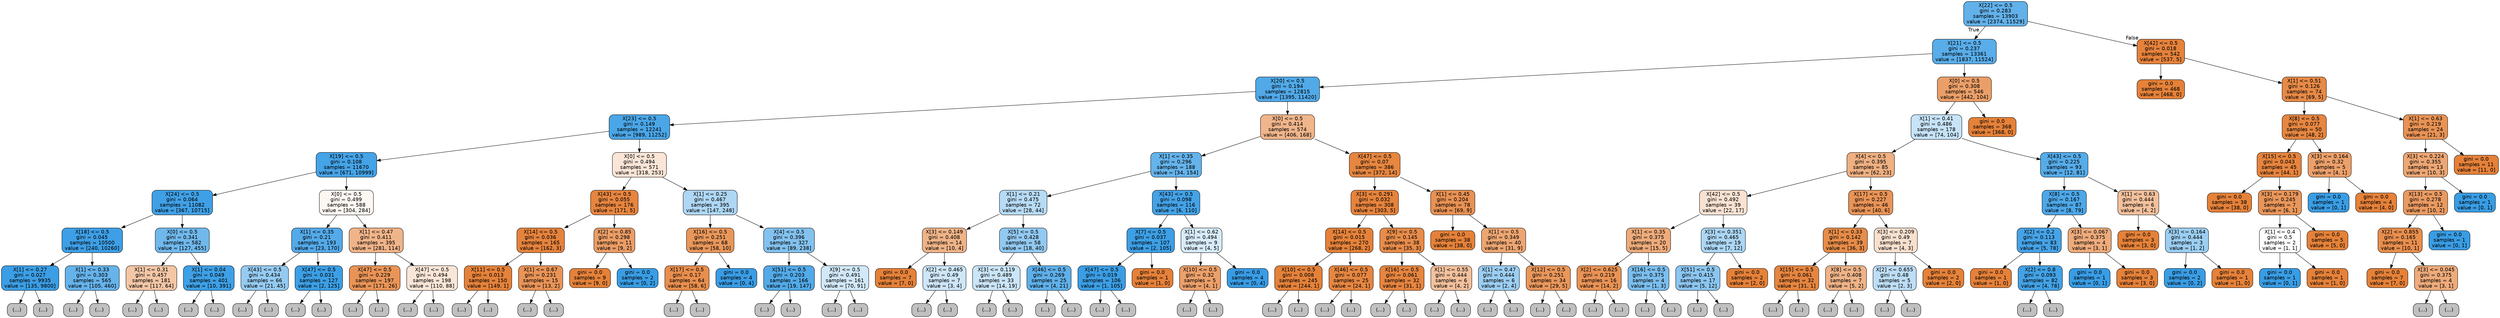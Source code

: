 digraph Tree {
node [shape=box, style="filled, rounded", color="black", fontname=helvetica] ;
edge [fontname=helvetica] ;
0 [label="X[22] <= 0.5\ngini = 0.283\nsamples = 13903\nvalue = [2374, 11529]", fillcolor="#62b1ea"] ;
1 [label="X[21] <= 0.5\ngini = 0.237\nsamples = 13361\nvalue = [1837, 11524]", fillcolor="#59ade9"] ;
0 -> 1 [labeldistance=2.5, labelangle=45, headlabel="True"] ;
2 [label="X[20] <= 0.5\ngini = 0.194\nsamples = 12815\nvalue = [1395, 11420]", fillcolor="#51a9e8"] ;
1 -> 2 ;
3 [label="X[23] <= 0.5\ngini = 0.149\nsamples = 12241\nvalue = [989, 11252]", fillcolor="#4aa6e7"] ;
2 -> 3 ;
4 [label="X[19] <= 0.5\ngini = 0.108\nsamples = 11670\nvalue = [671, 10999]", fillcolor="#45a3e7"] ;
3 -> 4 ;
5 [label="X[24] <= 0.5\ngini = 0.064\nsamples = 11082\nvalue = [367, 10715]", fillcolor="#40a0e6"] ;
4 -> 5 ;
6 [label="X[18] <= 0.5\ngini = 0.045\nsamples = 10500\nvalue = [240, 10260]", fillcolor="#3e9fe6"] ;
5 -> 6 ;
7 [label="X[1] <= 0.27\ngini = 0.027\nsamples = 9935\nvalue = [135, 9800]", fillcolor="#3c9ee5"] ;
6 -> 7 ;
8 [label="(...)", fillcolor="#C0C0C0"] ;
7 -> 8 ;
15 [label="(...)", fillcolor="#C0C0C0"] ;
7 -> 15 ;
22 [label="X[1] <= 0.33\ngini = 0.303\nsamples = 565\nvalue = [105, 460]", fillcolor="#66b3eb"] ;
6 -> 22 ;
23 [label="(...)", fillcolor="#C0C0C0"] ;
22 -> 23 ;
30 [label="(...)", fillcolor="#C0C0C0"] ;
22 -> 30 ;
37 [label="X[0] <= 0.5\ngini = 0.341\nsamples = 582\nvalue = [127, 455]", fillcolor="#70b8ec"] ;
5 -> 37 ;
38 [label="X[1] <= 0.31\ngini = 0.457\nsamples = 181\nvalue = [117, 64]", fillcolor="#f3c6a5"] ;
37 -> 38 ;
39 [label="(...)", fillcolor="#C0C0C0"] ;
38 -> 39 ;
46 [label="(...)", fillcolor="#C0C0C0"] ;
38 -> 46 ;
53 [label="X[1] <= 0.04\ngini = 0.049\nsamples = 401\nvalue = [10, 391]", fillcolor="#3ea0e6"] ;
37 -> 53 ;
54 [label="(...)", fillcolor="#C0C0C0"] ;
53 -> 54 ;
55 [label="(...)", fillcolor="#C0C0C0"] ;
53 -> 55 ;
62 [label="X[0] <= 0.5\ngini = 0.499\nsamples = 588\nvalue = [304, 284]", fillcolor="#fdf7f2"] ;
4 -> 62 ;
63 [label="X[1] <= 0.35\ngini = 0.21\nsamples = 193\nvalue = [23, 170]", fillcolor="#54aae9"] ;
62 -> 63 ;
64 [label="X[43] <= 0.5\ngini = 0.434\nsamples = 66\nvalue = [21, 45]", fillcolor="#95cbf1"] ;
63 -> 64 ;
65 [label="(...)", fillcolor="#C0C0C0"] ;
64 -> 65 ;
72 [label="(...)", fillcolor="#C0C0C0"] ;
64 -> 72 ;
75 [label="X[47] <= 0.5\ngini = 0.031\nsamples = 127\nvalue = [2, 125]", fillcolor="#3c9fe5"] ;
63 -> 75 ;
76 [label="(...)", fillcolor="#C0C0C0"] ;
75 -> 76 ;
81 [label="(...)", fillcolor="#C0C0C0"] ;
75 -> 81 ;
82 [label="X[1] <= 0.47\ngini = 0.411\nsamples = 395\nvalue = [281, 114]", fillcolor="#f0b489"] ;
62 -> 82 ;
83 [label="X[47] <= 0.5\ngini = 0.229\nsamples = 197\nvalue = [171, 26]", fillcolor="#e99457"] ;
82 -> 83 ;
84 [label="(...)", fillcolor="#C0C0C0"] ;
83 -> 84 ;
91 [label="(...)", fillcolor="#C0C0C0"] ;
83 -> 91 ;
98 [label="X[47] <= 0.5\ngini = 0.494\nsamples = 198\nvalue = [110, 88]", fillcolor="#fae6d7"] ;
82 -> 98 ;
99 [label="(...)", fillcolor="#C0C0C0"] ;
98 -> 99 ;
106 [label="(...)", fillcolor="#C0C0C0"] ;
98 -> 106 ;
113 [label="X[0] <= 0.5\ngini = 0.494\nsamples = 571\nvalue = [318, 253]", fillcolor="#fae5d7"] ;
3 -> 113 ;
114 [label="X[43] <= 0.5\ngini = 0.055\nsamples = 176\nvalue = [171, 5]", fillcolor="#e6853f"] ;
113 -> 114 ;
115 [label="X[14] <= 0.5\ngini = 0.036\nsamples = 165\nvalue = [162, 3]", fillcolor="#e5833d"] ;
114 -> 115 ;
116 [label="X[11] <= 0.5\ngini = 0.013\nsamples = 150\nvalue = [149, 1]", fillcolor="#e5823a"] ;
115 -> 116 ;
117 [label="(...)", fillcolor="#C0C0C0"] ;
116 -> 117 ;
118 [label="(...)", fillcolor="#C0C0C0"] ;
116 -> 118 ;
123 [label="X[1] <= 0.67\ngini = 0.231\nsamples = 15\nvalue = [13, 2]", fillcolor="#e99457"] ;
115 -> 123 ;
124 [label="(...)", fillcolor="#C0C0C0"] ;
123 -> 124 ;
129 [label="(...)", fillcolor="#C0C0C0"] ;
123 -> 129 ;
130 [label="X[2] <= 0.85\ngini = 0.298\nsamples = 11\nvalue = [9, 2]", fillcolor="#eb9d65"] ;
114 -> 130 ;
131 [label="gini = 0.0\nsamples = 9\nvalue = [9, 0]", fillcolor="#e58139"] ;
130 -> 131 ;
132 [label="gini = 0.0\nsamples = 2\nvalue = [0, 2]", fillcolor="#399de5"] ;
130 -> 132 ;
133 [label="X[1] <= 0.25\ngini = 0.467\nsamples = 395\nvalue = [147, 248]", fillcolor="#aed7f4"] ;
113 -> 133 ;
134 [label="X[16] <= 0.5\ngini = 0.251\nsamples = 68\nvalue = [58, 10]", fillcolor="#e9975b"] ;
133 -> 134 ;
135 [label="X[17] <= 0.5\ngini = 0.17\nsamples = 64\nvalue = [58, 6]", fillcolor="#e88e4d"] ;
134 -> 135 ;
136 [label="(...)", fillcolor="#C0C0C0"] ;
135 -> 136 ;
141 [label="(...)", fillcolor="#C0C0C0"] ;
135 -> 141 ;
146 [label="gini = 0.0\nsamples = 4\nvalue = [0, 4]", fillcolor="#399de5"] ;
134 -> 146 ;
147 [label="X[4] <= 0.5\ngini = 0.396\nsamples = 327\nvalue = [89, 238]", fillcolor="#83c2ef"] ;
133 -> 147 ;
148 [label="X[51] <= 0.5\ngini = 0.203\nsamples = 166\nvalue = [19, 147]", fillcolor="#53aae8"] ;
147 -> 148 ;
149 [label="(...)", fillcolor="#C0C0C0"] ;
148 -> 149 ;
154 [label="(...)", fillcolor="#C0C0C0"] ;
148 -> 154 ;
159 [label="X[9] <= 0.5\ngini = 0.491\nsamples = 161\nvalue = [70, 91]", fillcolor="#d1e8f9"] ;
147 -> 159 ;
160 [label="(...)", fillcolor="#C0C0C0"] ;
159 -> 160 ;
165 [label="(...)", fillcolor="#C0C0C0"] ;
159 -> 165 ;
168 [label="X[0] <= 0.5\ngini = 0.414\nsamples = 574\nvalue = [406, 168]", fillcolor="#f0b58b"] ;
2 -> 168 ;
169 [label="X[1] <= 0.35\ngini = 0.296\nsamples = 188\nvalue = [34, 154]", fillcolor="#65b3eb"] ;
168 -> 169 ;
170 [label="X[1] <= 0.21\ngini = 0.475\nsamples = 72\nvalue = [28, 44]", fillcolor="#b7dbf6"] ;
169 -> 170 ;
171 [label="X[3] <= 0.149\ngini = 0.408\nsamples = 14\nvalue = [10, 4]", fillcolor="#efb388"] ;
170 -> 171 ;
172 [label="gini = 0.0\nsamples = 7\nvalue = [7, 0]", fillcolor="#e58139"] ;
171 -> 172 ;
173 [label="X[2] <= 0.465\ngini = 0.49\nsamples = 7\nvalue = [3, 4]", fillcolor="#cee6f8"] ;
171 -> 173 ;
174 [label="(...)", fillcolor="#C0C0C0"] ;
173 -> 174 ;
175 [label="(...)", fillcolor="#C0C0C0"] ;
173 -> 175 ;
178 [label="X[5] <= 0.5\ngini = 0.428\nsamples = 58\nvalue = [18, 40]", fillcolor="#92c9f1"] ;
170 -> 178 ;
179 [label="X[3] <= 0.119\ngini = 0.489\nsamples = 33\nvalue = [14, 19]", fillcolor="#cbe5f8"] ;
178 -> 179 ;
180 [label="(...)", fillcolor="#C0C0C0"] ;
179 -> 180 ;
185 [label="(...)", fillcolor="#C0C0C0"] ;
179 -> 185 ;
190 [label="X[46] <= 0.5\ngini = 0.269\nsamples = 25\nvalue = [4, 21]", fillcolor="#5fb0ea"] ;
178 -> 190 ;
191 [label="(...)", fillcolor="#C0C0C0"] ;
190 -> 191 ;
196 [label="(...)", fillcolor="#C0C0C0"] ;
190 -> 196 ;
197 [label="X[43] <= 0.5\ngini = 0.098\nsamples = 116\nvalue = [6, 110]", fillcolor="#44a2e6"] ;
169 -> 197 ;
198 [label="X[7] <= 0.5\ngini = 0.037\nsamples = 107\nvalue = [2, 105]", fillcolor="#3d9fe5"] ;
197 -> 198 ;
199 [label="X[47] <= 0.5\ngini = 0.019\nsamples = 106\nvalue = [1, 105]", fillcolor="#3b9ee5"] ;
198 -> 199 ;
200 [label="(...)", fillcolor="#C0C0C0"] ;
199 -> 200 ;
201 [label="(...)", fillcolor="#C0C0C0"] ;
199 -> 201 ;
202 [label="gini = 0.0\nsamples = 1\nvalue = [1, 0]", fillcolor="#e58139"] ;
198 -> 202 ;
203 [label="X[1] <= 0.62\ngini = 0.494\nsamples = 9\nvalue = [4, 5]", fillcolor="#d7ebfa"] ;
197 -> 203 ;
204 [label="X[10] <= 0.5\ngini = 0.32\nsamples = 5\nvalue = [4, 1]", fillcolor="#eca06a"] ;
203 -> 204 ;
205 [label="(...)", fillcolor="#C0C0C0"] ;
204 -> 205 ;
206 [label="(...)", fillcolor="#C0C0C0"] ;
204 -> 206 ;
207 [label="gini = 0.0\nsamples = 4\nvalue = [0, 4]", fillcolor="#399de5"] ;
203 -> 207 ;
208 [label="X[47] <= 0.5\ngini = 0.07\nsamples = 386\nvalue = [372, 14]", fillcolor="#e68640"] ;
168 -> 208 ;
209 [label="X[3] <= 0.291\ngini = 0.032\nsamples = 308\nvalue = [303, 5]", fillcolor="#e5833c"] ;
208 -> 209 ;
210 [label="X[14] <= 0.5\ngini = 0.015\nsamples = 270\nvalue = [268, 2]", fillcolor="#e5823a"] ;
209 -> 210 ;
211 [label="X[10] <= 0.5\ngini = 0.008\nsamples = 245\nvalue = [244, 1]", fillcolor="#e5823a"] ;
210 -> 211 ;
212 [label="(...)", fillcolor="#C0C0C0"] ;
211 -> 212 ;
213 [label="(...)", fillcolor="#C0C0C0"] ;
211 -> 213 ;
218 [label="X[46] <= 0.5\ngini = 0.077\nsamples = 25\nvalue = [24, 1]", fillcolor="#e68641"] ;
210 -> 218 ;
219 [label="(...)", fillcolor="#C0C0C0"] ;
218 -> 219 ;
220 [label="(...)", fillcolor="#C0C0C0"] ;
218 -> 220 ;
225 [label="X[9] <= 0.5\ngini = 0.145\nsamples = 38\nvalue = [35, 3]", fillcolor="#e78c4a"] ;
209 -> 225 ;
226 [label="X[16] <= 0.5\ngini = 0.061\nsamples = 32\nvalue = [31, 1]", fillcolor="#e6853f"] ;
225 -> 226 ;
227 [label="(...)", fillcolor="#C0C0C0"] ;
226 -> 227 ;
228 [label="(...)", fillcolor="#C0C0C0"] ;
226 -> 228 ;
231 [label="X[1] <= 0.55\ngini = 0.444\nsamples = 6\nvalue = [4, 2]", fillcolor="#f2c09c"] ;
225 -> 231 ;
232 [label="(...)", fillcolor="#C0C0C0"] ;
231 -> 232 ;
233 [label="(...)", fillcolor="#C0C0C0"] ;
231 -> 233 ;
234 [label="X[1] <= 0.45\ngini = 0.204\nsamples = 78\nvalue = [69, 9]", fillcolor="#e89153"] ;
208 -> 234 ;
235 [label="gini = 0.0\nsamples = 38\nvalue = [38, 0]", fillcolor="#e58139"] ;
234 -> 235 ;
236 [label="X[1] <= 0.5\ngini = 0.349\nsamples = 40\nvalue = [31, 9]", fillcolor="#eda672"] ;
234 -> 236 ;
237 [label="X[1] <= 0.47\ngini = 0.444\nsamples = 6\nvalue = [2, 4]", fillcolor="#9ccef2"] ;
236 -> 237 ;
238 [label="(...)", fillcolor="#C0C0C0"] ;
237 -> 238 ;
241 [label="(...)", fillcolor="#C0C0C0"] ;
237 -> 241 ;
242 [label="X[12] <= 0.5\ngini = 0.251\nsamples = 34\nvalue = [29, 5]", fillcolor="#e9975b"] ;
236 -> 242 ;
243 [label="(...)", fillcolor="#C0C0C0"] ;
242 -> 243 ;
248 [label="(...)", fillcolor="#C0C0C0"] ;
242 -> 248 ;
253 [label="X[0] <= 0.5\ngini = 0.308\nsamples = 546\nvalue = [442, 104]", fillcolor="#eb9f68"] ;
1 -> 253 ;
254 [label="X[1] <= 0.41\ngini = 0.486\nsamples = 178\nvalue = [74, 104]", fillcolor="#c6e3f8"] ;
253 -> 254 ;
255 [label="X[4] <= 0.5\ngini = 0.395\nsamples = 85\nvalue = [62, 23]", fillcolor="#efb082"] ;
254 -> 255 ;
256 [label="X[42] <= 0.5\ngini = 0.492\nsamples = 39\nvalue = [22, 17]", fillcolor="#f9e2d2"] ;
255 -> 256 ;
257 [label="X[1] <= 0.35\ngini = 0.375\nsamples = 20\nvalue = [15, 5]", fillcolor="#eeab7b"] ;
256 -> 257 ;
258 [label="X[2] <= 0.625\ngini = 0.219\nsamples = 16\nvalue = [14, 2]", fillcolor="#e99355"] ;
257 -> 258 ;
259 [label="(...)", fillcolor="#C0C0C0"] ;
258 -> 259 ;
260 [label="(...)", fillcolor="#C0C0C0"] ;
258 -> 260 ;
265 [label="X[16] <= 0.5\ngini = 0.375\nsamples = 4\nvalue = [1, 3]", fillcolor="#7bbeee"] ;
257 -> 265 ;
266 [label="(...)", fillcolor="#C0C0C0"] ;
265 -> 266 ;
267 [label="(...)", fillcolor="#C0C0C0"] ;
265 -> 267 ;
268 [label="X[3] <= 0.351\ngini = 0.465\nsamples = 19\nvalue = [7, 12]", fillcolor="#acd6f4"] ;
256 -> 268 ;
269 [label="X[51] <= 0.5\ngini = 0.415\nsamples = 17\nvalue = [5, 12]", fillcolor="#8bc6f0"] ;
268 -> 269 ;
270 [label="(...)", fillcolor="#C0C0C0"] ;
269 -> 270 ;
277 [label="(...)", fillcolor="#C0C0C0"] ;
269 -> 277 ;
278 [label="gini = 0.0\nsamples = 2\nvalue = [2, 0]", fillcolor="#e58139"] ;
268 -> 278 ;
279 [label="X[17] <= 0.5\ngini = 0.227\nsamples = 46\nvalue = [40, 6]", fillcolor="#e99457"] ;
255 -> 279 ;
280 [label="X[1] <= 0.33\ngini = 0.142\nsamples = 39\nvalue = [36, 3]", fillcolor="#e78c49"] ;
279 -> 280 ;
281 [label="X[15] <= 0.5\ngini = 0.061\nsamples = 32\nvalue = [31, 1]", fillcolor="#e6853f"] ;
280 -> 281 ;
282 [label="(...)", fillcolor="#C0C0C0"] ;
281 -> 282 ;
283 [label="(...)", fillcolor="#C0C0C0"] ;
281 -> 283 ;
286 [label="X[8] <= 0.5\ngini = 0.408\nsamples = 7\nvalue = [5, 2]", fillcolor="#efb388"] ;
280 -> 286 ;
287 [label="(...)", fillcolor="#C0C0C0"] ;
286 -> 287 ;
292 [label="(...)", fillcolor="#C0C0C0"] ;
286 -> 292 ;
293 [label="X[3] <= 0.209\ngini = 0.49\nsamples = 7\nvalue = [4, 3]", fillcolor="#f8e0ce"] ;
279 -> 293 ;
294 [label="X[2] <= 0.655\ngini = 0.48\nsamples = 5\nvalue = [2, 3]", fillcolor="#bddef6"] ;
293 -> 294 ;
295 [label="(...)", fillcolor="#C0C0C0"] ;
294 -> 295 ;
296 [label="(...)", fillcolor="#C0C0C0"] ;
294 -> 296 ;
299 [label="gini = 0.0\nsamples = 2\nvalue = [2, 0]", fillcolor="#e58139"] ;
293 -> 299 ;
300 [label="X[43] <= 0.5\ngini = 0.225\nsamples = 93\nvalue = [12, 81]", fillcolor="#56ace9"] ;
254 -> 300 ;
301 [label="X[8] <= 0.5\ngini = 0.167\nsamples = 87\nvalue = [8, 79]", fillcolor="#4da7e8"] ;
300 -> 301 ;
302 [label="X[2] <= 0.2\ngini = 0.113\nsamples = 83\nvalue = [5, 78]", fillcolor="#46a3e7"] ;
301 -> 302 ;
303 [label="gini = 0.0\nsamples = 1\nvalue = [1, 0]", fillcolor="#e58139"] ;
302 -> 303 ;
304 [label="X[2] <= 0.8\ngini = 0.093\nsamples = 82\nvalue = [4, 78]", fillcolor="#43a2e6"] ;
302 -> 304 ;
305 [label="(...)", fillcolor="#C0C0C0"] ;
304 -> 305 ;
306 [label="(...)", fillcolor="#C0C0C0"] ;
304 -> 306 ;
313 [label="X[3] <= 0.067\ngini = 0.375\nsamples = 4\nvalue = [3, 1]", fillcolor="#eeab7b"] ;
301 -> 313 ;
314 [label="gini = 0.0\nsamples = 1\nvalue = [0, 1]", fillcolor="#399de5"] ;
313 -> 314 ;
315 [label="gini = 0.0\nsamples = 3\nvalue = [3, 0]", fillcolor="#e58139"] ;
313 -> 315 ;
316 [label="X[1] <= 0.63\ngini = 0.444\nsamples = 6\nvalue = [4, 2]", fillcolor="#f2c09c"] ;
300 -> 316 ;
317 [label="gini = 0.0\nsamples = 3\nvalue = [3, 0]", fillcolor="#e58139"] ;
316 -> 317 ;
318 [label="X[3] <= 0.164\ngini = 0.444\nsamples = 3\nvalue = [1, 2]", fillcolor="#9ccef2"] ;
316 -> 318 ;
319 [label="gini = 0.0\nsamples = 2\nvalue = [0, 2]", fillcolor="#399de5"] ;
318 -> 319 ;
320 [label="gini = 0.0\nsamples = 1\nvalue = [1, 0]", fillcolor="#e58139"] ;
318 -> 320 ;
321 [label="gini = 0.0\nsamples = 368\nvalue = [368, 0]", fillcolor="#e58139"] ;
253 -> 321 ;
322 [label="X[42] <= 0.5\ngini = 0.018\nsamples = 542\nvalue = [537, 5]", fillcolor="#e5823b"] ;
0 -> 322 [labeldistance=2.5, labelangle=-45, headlabel="False"] ;
323 [label="gini = 0.0\nsamples = 468\nvalue = [468, 0]", fillcolor="#e58139"] ;
322 -> 323 ;
324 [label="X[1] <= 0.51\ngini = 0.126\nsamples = 74\nvalue = [69, 5]", fillcolor="#e78a47"] ;
322 -> 324 ;
325 [label="X[8] <= 0.5\ngini = 0.077\nsamples = 50\nvalue = [48, 2]", fillcolor="#e68641"] ;
324 -> 325 ;
326 [label="X[15] <= 0.5\ngini = 0.043\nsamples = 45\nvalue = [44, 1]", fillcolor="#e6843d"] ;
325 -> 326 ;
327 [label="gini = 0.0\nsamples = 38\nvalue = [38, 0]", fillcolor="#e58139"] ;
326 -> 327 ;
328 [label="X[3] <= 0.179\ngini = 0.245\nsamples = 7\nvalue = [6, 1]", fillcolor="#e9965a"] ;
326 -> 328 ;
329 [label="X[1] <= 0.4\ngini = 0.5\nsamples = 2\nvalue = [1, 1]", fillcolor="#ffffff"] ;
328 -> 329 ;
330 [label="gini = 0.0\nsamples = 1\nvalue = [0, 1]", fillcolor="#399de5"] ;
329 -> 330 ;
331 [label="gini = 0.0\nsamples = 1\nvalue = [1, 0]", fillcolor="#e58139"] ;
329 -> 331 ;
332 [label="gini = 0.0\nsamples = 5\nvalue = [5, 0]", fillcolor="#e58139"] ;
328 -> 332 ;
333 [label="X[3] <= 0.164\ngini = 0.32\nsamples = 5\nvalue = [4, 1]", fillcolor="#eca06a"] ;
325 -> 333 ;
334 [label="gini = 0.0\nsamples = 1\nvalue = [0, 1]", fillcolor="#399de5"] ;
333 -> 334 ;
335 [label="gini = 0.0\nsamples = 4\nvalue = [4, 0]", fillcolor="#e58139"] ;
333 -> 335 ;
336 [label="X[1] <= 0.63\ngini = 0.219\nsamples = 24\nvalue = [21, 3]", fillcolor="#e99355"] ;
324 -> 336 ;
337 [label="X[3] <= 0.224\ngini = 0.355\nsamples = 13\nvalue = [10, 3]", fillcolor="#eda774"] ;
336 -> 337 ;
338 [label="X[13] <= 0.5\ngini = 0.278\nsamples = 12\nvalue = [10, 2]", fillcolor="#ea9a61"] ;
337 -> 338 ;
339 [label="X[2] <= 0.855\ngini = 0.165\nsamples = 11\nvalue = [10, 1]", fillcolor="#e88e4d"] ;
338 -> 339 ;
340 [label="gini = 0.0\nsamples = 7\nvalue = [7, 0]", fillcolor="#e58139"] ;
339 -> 340 ;
341 [label="X[3] <= 0.045\ngini = 0.375\nsamples = 4\nvalue = [3, 1]", fillcolor="#eeab7b"] ;
339 -> 341 ;
342 [label="(...)", fillcolor="#C0C0C0"] ;
341 -> 342 ;
343 [label="(...)", fillcolor="#C0C0C0"] ;
341 -> 343 ;
346 [label="gini = 0.0\nsamples = 1\nvalue = [0, 1]", fillcolor="#399de5"] ;
338 -> 346 ;
347 [label="gini = 0.0\nsamples = 1\nvalue = [0, 1]", fillcolor="#399de5"] ;
337 -> 347 ;
348 [label="gini = 0.0\nsamples = 11\nvalue = [11, 0]", fillcolor="#e58139"] ;
336 -> 348 ;
}
